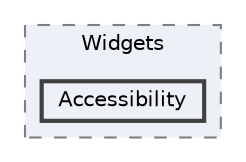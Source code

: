 digraph "Accessibility"
{
 // INTERACTIVE_SVG=YES
 // LATEX_PDF_SIZE
  bgcolor="transparent";
  edge [fontname=Helvetica,fontsize=10,labelfontname=Helvetica,labelfontsize=10];
  node [fontname=Helvetica,fontsize=10,shape=box,height=0.2,width=0.4];
  compound=true
  subgraph clusterdir_6228195a1e6fbec85444ea1bdf4c95f2 {
    graph [ bgcolor="#edf0f7", pencolor="grey50", label="Widgets", fontname=Helvetica,fontsize=10 style="filled,dashed", URL="dir_6228195a1e6fbec85444ea1bdf4c95f2.html",tooltip=""]
  dir_4e44f8728fe4e86346bcf569968aa515 [label="Accessibility", fillcolor="#edf0f7", color="grey25", style="filled,bold", URL="dir_4e44f8728fe4e86346bcf569968aa515.html",tooltip=""];
  }
}
